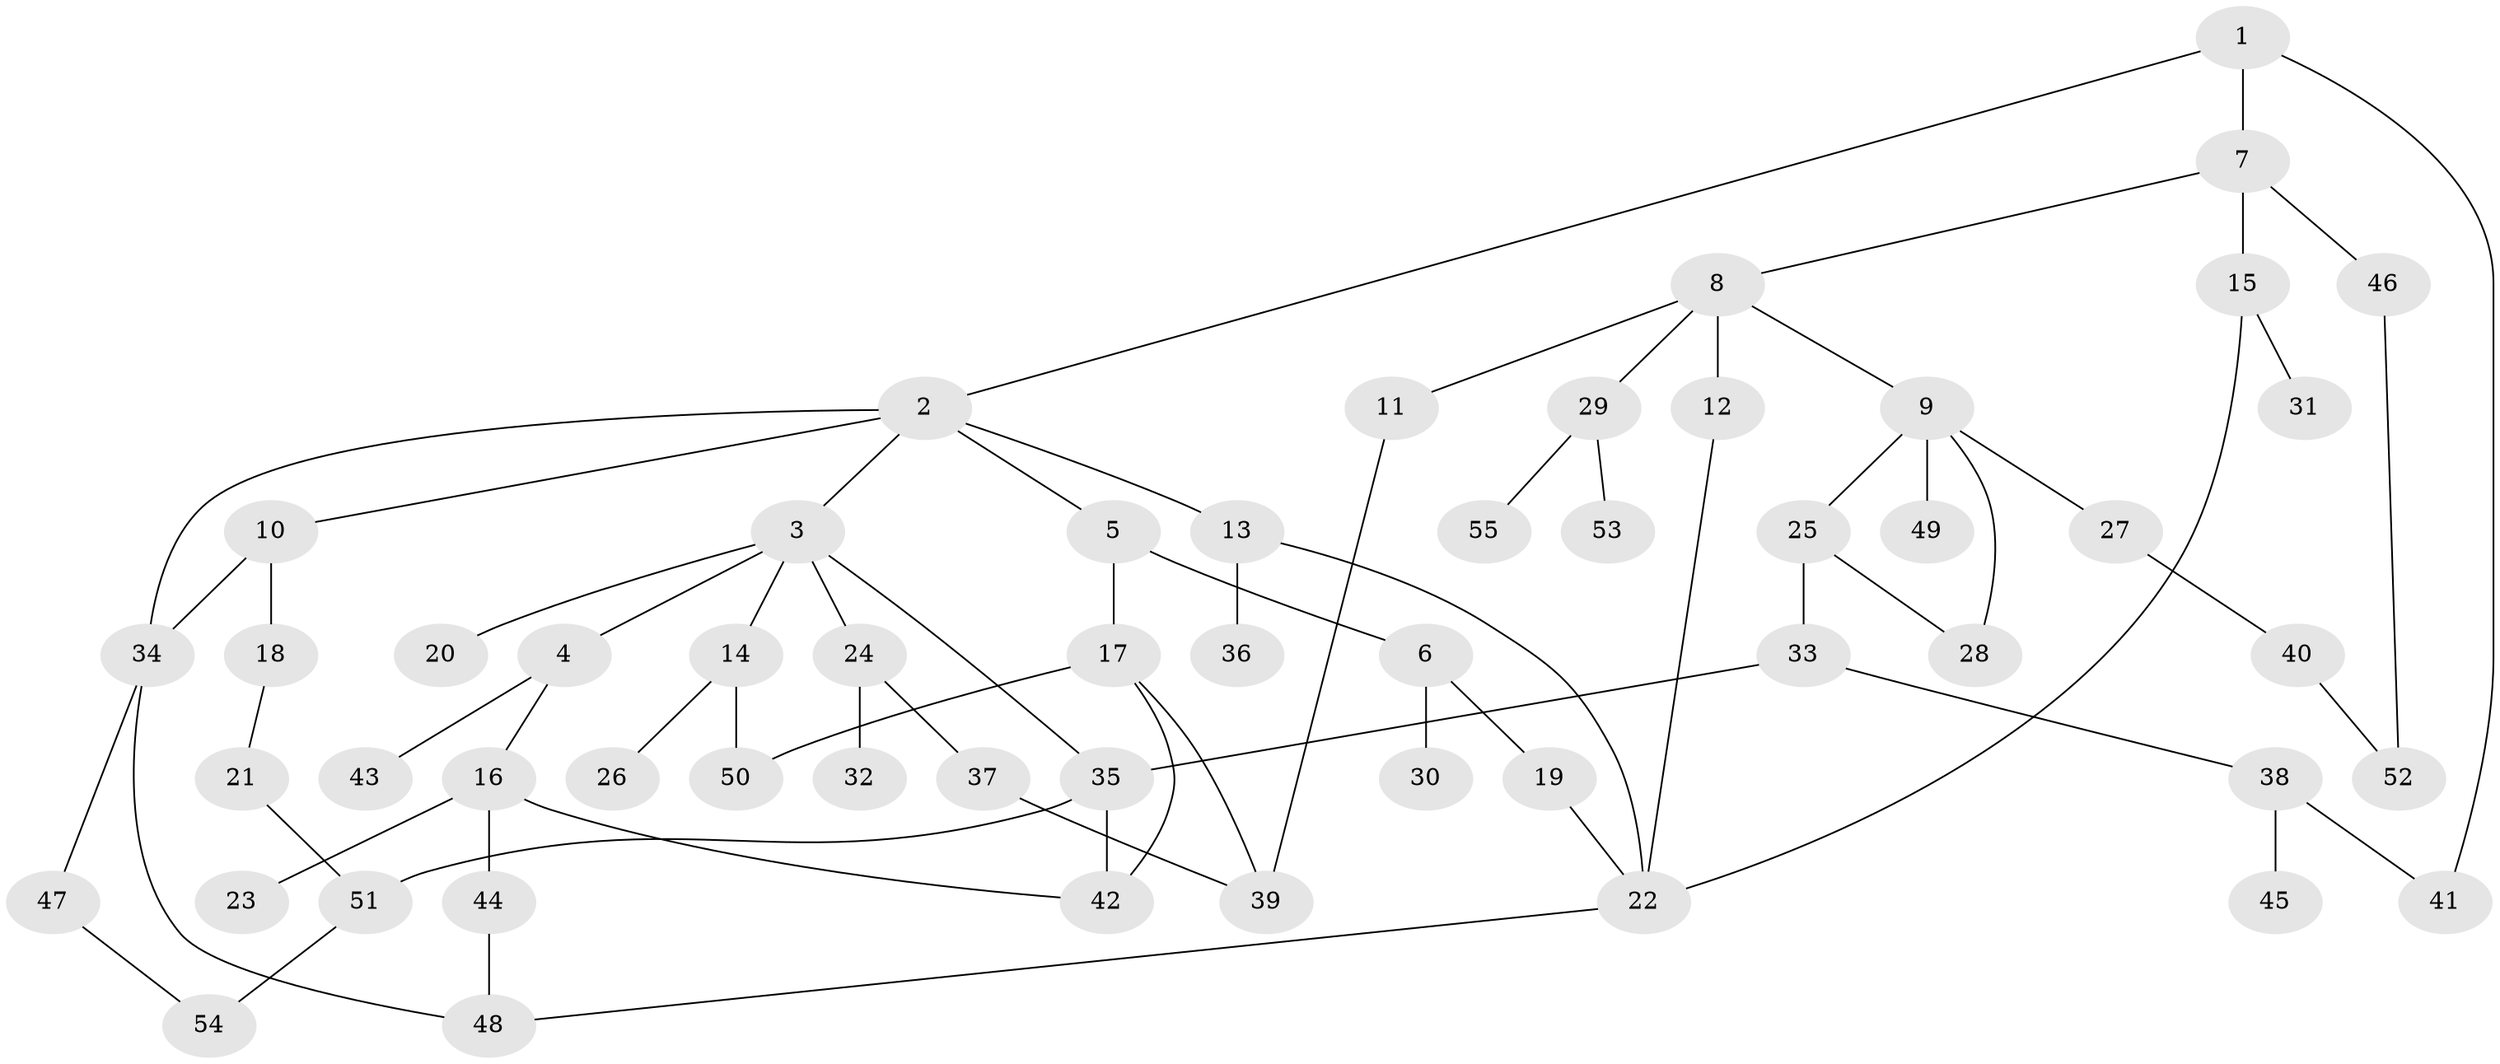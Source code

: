 // Generated by graph-tools (version 1.1) at 2025/34/03/09/25 02:34:02]
// undirected, 55 vertices, 71 edges
graph export_dot {
graph [start="1"]
  node [color=gray90,style=filled];
  1;
  2;
  3;
  4;
  5;
  6;
  7;
  8;
  9;
  10;
  11;
  12;
  13;
  14;
  15;
  16;
  17;
  18;
  19;
  20;
  21;
  22;
  23;
  24;
  25;
  26;
  27;
  28;
  29;
  30;
  31;
  32;
  33;
  34;
  35;
  36;
  37;
  38;
  39;
  40;
  41;
  42;
  43;
  44;
  45;
  46;
  47;
  48;
  49;
  50;
  51;
  52;
  53;
  54;
  55;
  1 -- 2;
  1 -- 7;
  1 -- 41;
  2 -- 3;
  2 -- 5;
  2 -- 10;
  2 -- 13;
  2 -- 34;
  3 -- 4;
  3 -- 14;
  3 -- 20;
  3 -- 24;
  3 -- 35;
  4 -- 16;
  4 -- 43;
  5 -- 6;
  5 -- 17;
  6 -- 19;
  6 -- 30;
  7 -- 8;
  7 -- 15;
  7 -- 46;
  8 -- 9;
  8 -- 11;
  8 -- 12;
  8 -- 29;
  9 -- 25;
  9 -- 27;
  9 -- 49;
  9 -- 28;
  10 -- 18;
  10 -- 34;
  11 -- 39;
  12 -- 22;
  13 -- 36;
  13 -- 22;
  14 -- 26;
  14 -- 50;
  15 -- 22;
  15 -- 31;
  16 -- 23;
  16 -- 44;
  16 -- 42;
  17 -- 42;
  17 -- 50;
  17 -- 39;
  18 -- 21;
  19 -- 22;
  21 -- 51;
  22 -- 48;
  24 -- 32;
  24 -- 37;
  25 -- 28;
  25 -- 33;
  27 -- 40;
  29 -- 53;
  29 -- 55;
  33 -- 35;
  33 -- 38;
  34 -- 47;
  34 -- 48;
  35 -- 42;
  35 -- 51;
  37 -- 39;
  38 -- 45;
  38 -- 41;
  40 -- 52;
  44 -- 48;
  46 -- 52;
  47 -- 54;
  51 -- 54;
}

